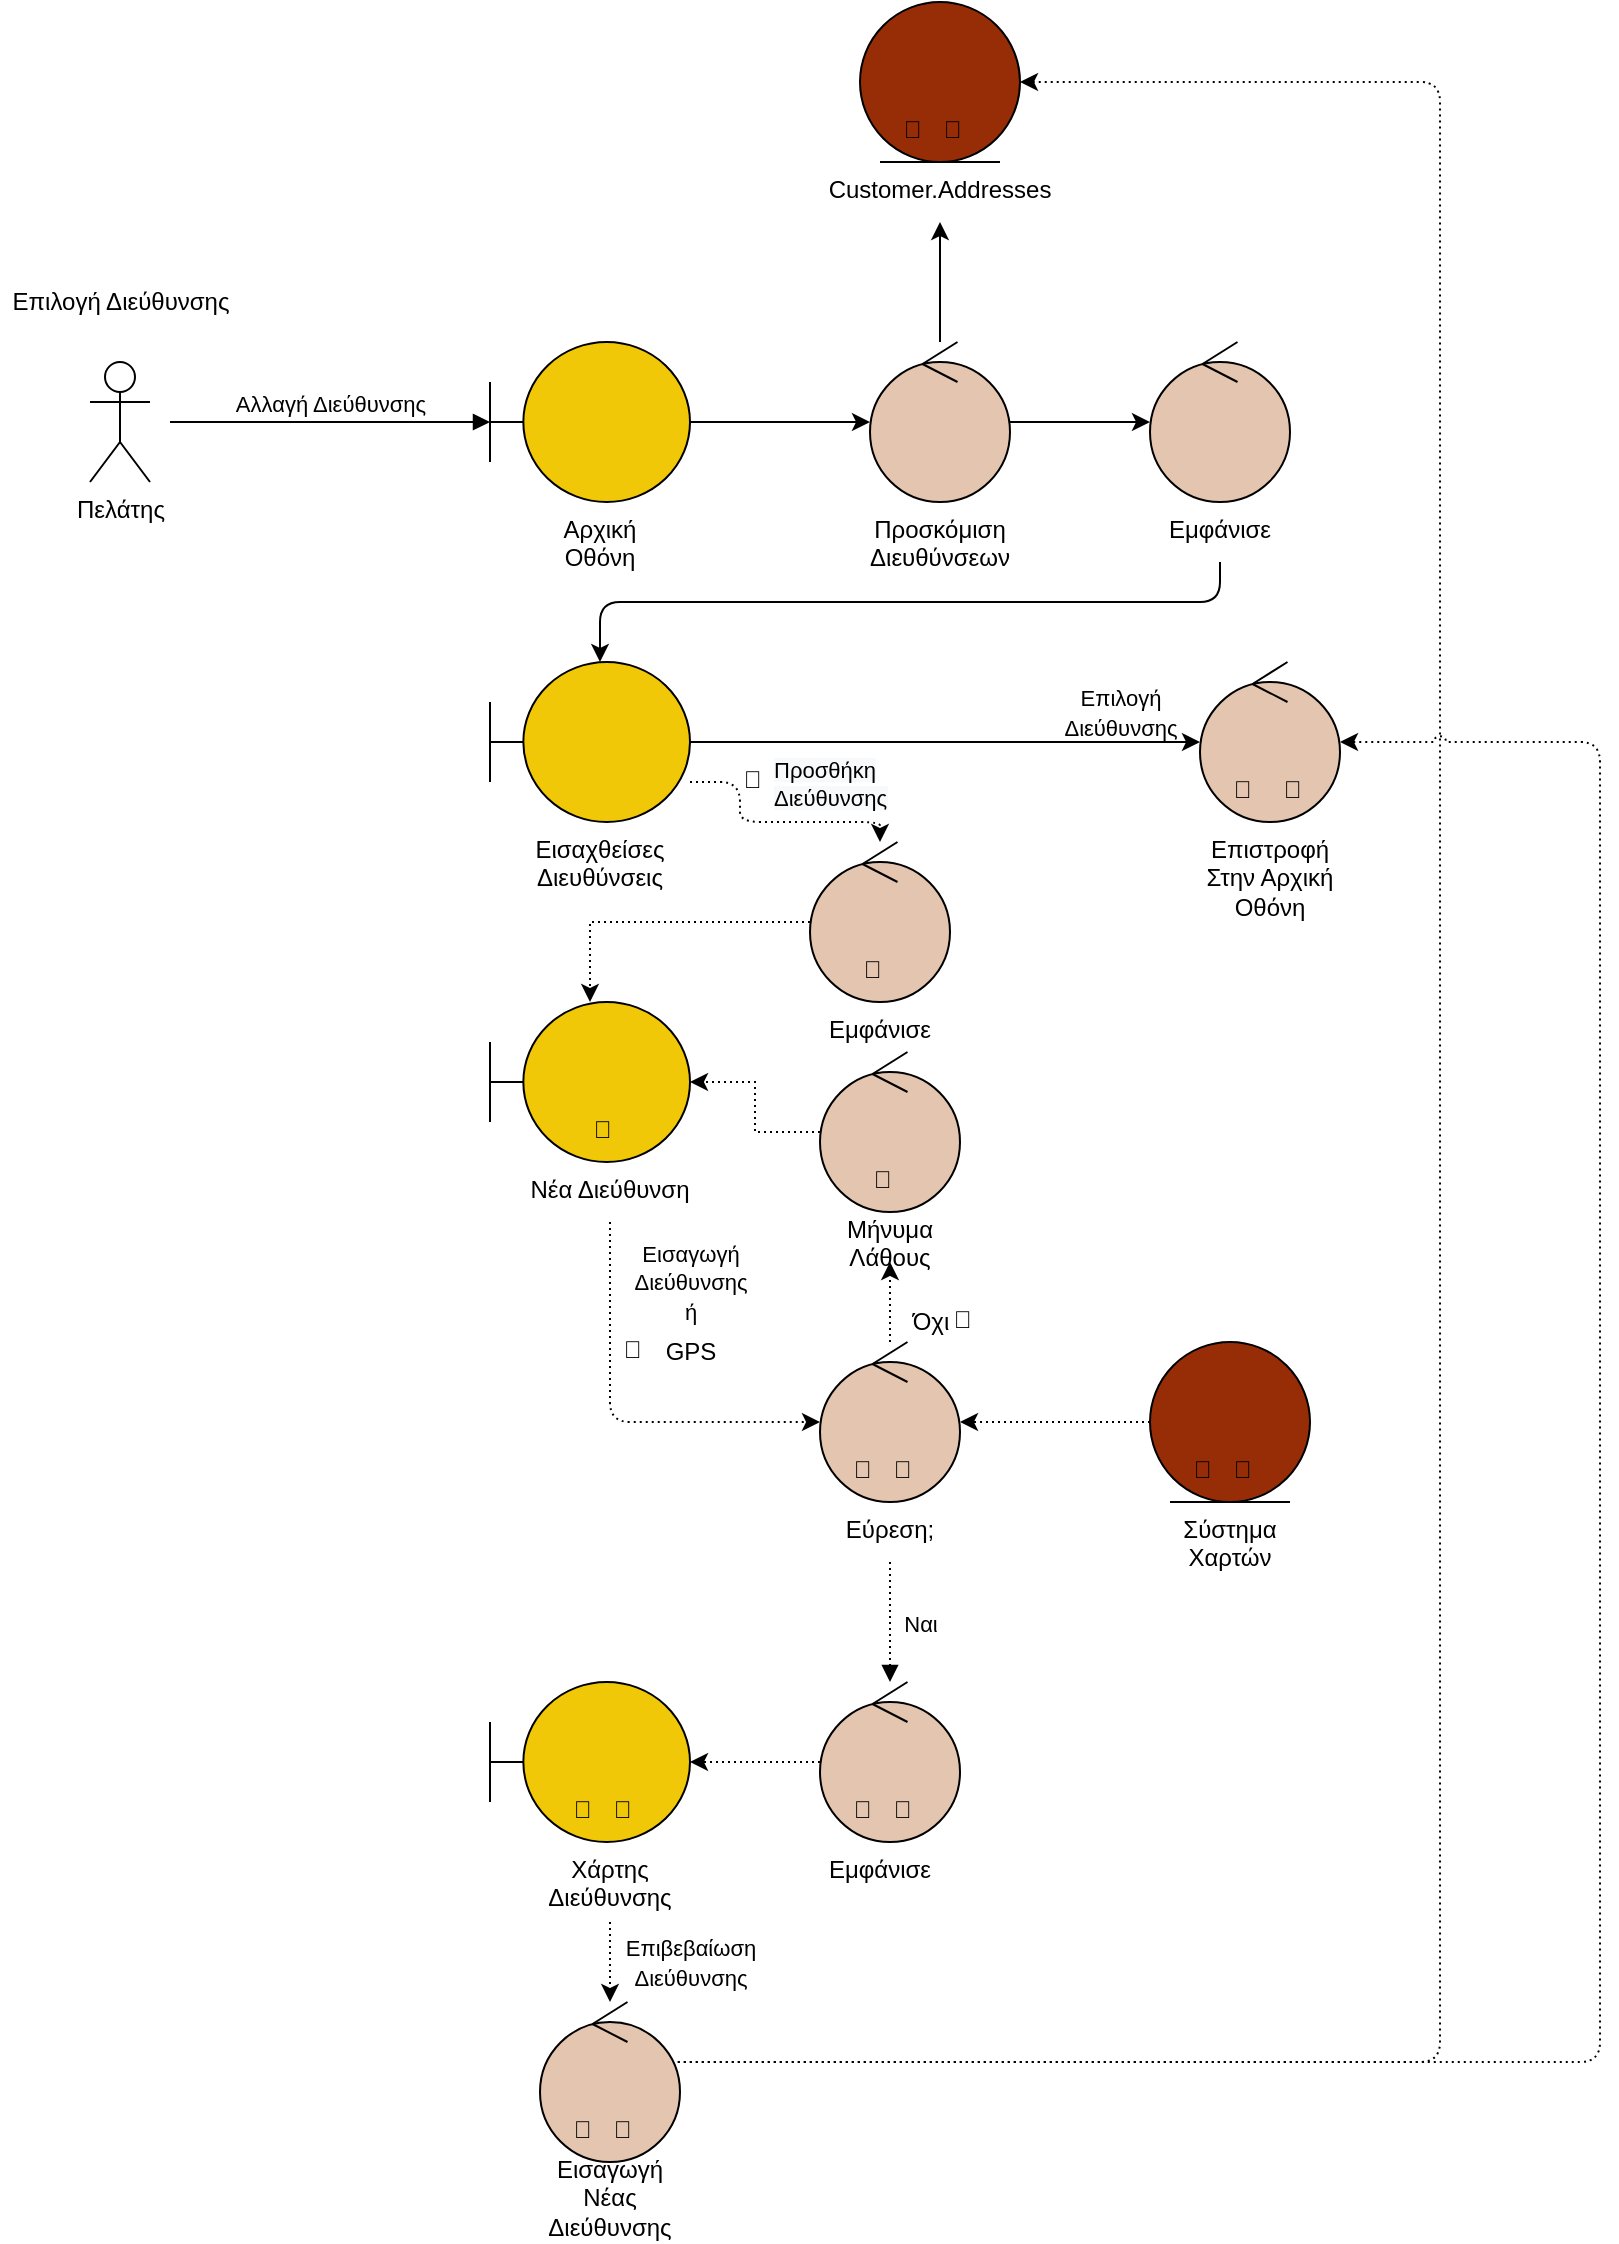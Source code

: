 <mxfile version="18.1.3"><diagram id="yCyBMPS3MhZm2c-9eRfR" name="Page-1"><mxGraphModel dx="834" dy="430" grid="1" gridSize="10" guides="1" tooltips="1" connect="1" arrows="1" fold="1" page="1" pageScale="1" pageWidth="850" pageHeight="1100" math="0" shadow="0"><root><mxCell id="0"/><mxCell id="1" parent="0"/><mxCell id="076iKT_qOLnqT8b4AHd8-48" value="" style="ellipse;shape=umlEntity;whiteSpace=wrap;html=1;fillColor=#972D07;fontColor=#ffffff;strokeColor=#000000;labelBackgroundColor=none;align=center;" parent="1" vertex="1"><mxGeometry x="700" y="150" width="80" height="80" as="geometry"/></mxCell><mxCell id="076iKT_qOLnqT8b4AHd8-49" value="" style="ellipse;shape=umlControl;whiteSpace=wrap;html=1;fillColor=#E4C5AF;fontColor=#000000;strokeColor=#000000;labelBackgroundColor=none;align=center;" parent="1" vertex="1"><mxGeometry x="680" y="675" width="70" height="80" as="geometry"/></mxCell><mxCell id="076iKT_qOLnqT8b4AHd8-50" value="Πελάτης" style="shape=umlActor;verticalLabelPosition=bottom;verticalAlign=top;html=1;labelBackgroundColor=none;align=center;" parent="1" vertex="1"><mxGeometry x="315" y="330" width="30" height="60" as="geometry"/></mxCell><mxCell id="076iKT_qOLnqT8b4AHd8-51" style="edgeStyle=orthogonalEdgeStyle;rounded=0;orthogonalLoop=1;jettySize=auto;html=1;labelBackgroundColor=none;align=center;" parent="1" source="076iKT_qOLnqT8b4AHd8-52" target="076iKT_qOLnqT8b4AHd8-56" edge="1"><mxGeometry relative="1" as="geometry"/></mxCell><mxCell id="076iKT_qOLnqT8b4AHd8-52" value="" style="shape=umlBoundary;whiteSpace=wrap;html=1;labelBackgroundColor=none;align=center;fillColor=#F0C808;" parent="1" vertex="1"><mxGeometry x="515" y="320" width="100" height="80" as="geometry"/></mxCell><mxCell id="076iKT_qOLnqT8b4AHd8-53" value="Αλλαγή Διεύθυνσης" style="html=1;verticalAlign=bottom;endArrow=block;rounded=0;labelBackgroundColor=none;align=center;" parent="1" target="076iKT_qOLnqT8b4AHd8-52" edge="1"><mxGeometry width="80" relative="1" as="geometry"><mxPoint x="355" y="360" as="sourcePoint"/><mxPoint x="695" y="440" as="targetPoint"/></mxGeometry></mxCell><mxCell id="076iKT_qOLnqT8b4AHd8-54" style="edgeStyle=orthogonalEdgeStyle;rounded=1;orthogonalLoop=1;jettySize=auto;html=1;labelBackgroundColor=none;align=center;" parent="1" source="076iKT_qOLnqT8b4AHd8-79" target="076iKT_qOLnqT8b4AHd8-58" edge="1"><mxGeometry relative="1" as="geometry"><Array as="points"><mxPoint x="880" y="450"/><mxPoint x="570" y="450"/></Array></mxGeometry></mxCell><mxCell id="076iKT_qOLnqT8b4AHd8-55" style="edgeStyle=orthogonalEdgeStyle;rounded=0;orthogonalLoop=1;jettySize=auto;html=1;" parent="1" source="076iKT_qOLnqT8b4AHd8-56" target="076iKT_qOLnqT8b4AHd8-113" edge="1"><mxGeometry relative="1" as="geometry"/></mxCell><mxCell id="076iKT_qOLnqT8b4AHd8-56" value="" style="ellipse;shape=umlControl;whiteSpace=wrap;html=1;labelBackgroundColor=none;align=center;fillColor=#E4C5AF;" parent="1" vertex="1"><mxGeometry x="705" y="320" width="70" height="80" as="geometry"/></mxCell><mxCell id="076iKT_qOLnqT8b4AHd8-57" value="" style="edgeStyle=orthogonalEdgeStyle;rounded=1;orthogonalLoop=1;jettySize=auto;html=1;endArrow=classic;endFill=1;" parent="1" source="076iKT_qOLnqT8b4AHd8-58" target="076iKT_qOLnqT8b4AHd8-92" edge="1"><mxGeometry relative="1" as="geometry"><mxPoint x="675" y="520" as="targetPoint"/><Array as="points"><mxPoint x="820" y="520"/><mxPoint x="820" y="520"/></Array></mxGeometry></mxCell><mxCell id="076iKT_qOLnqT8b4AHd8-58" value="" style="shape=umlBoundary;whiteSpace=wrap;html=1;labelBackgroundColor=none;align=center;fillColor=#F0C808;" parent="1" vertex="1"><mxGeometry x="515" y="480" width="100" height="80" as="geometry"/></mxCell><mxCell id="076iKT_qOLnqT8b4AHd8-60" style="edgeStyle=orthogonalEdgeStyle;rounded=1;orthogonalLoop=1;jettySize=auto;html=1;fillColor=#e51400;strokeColor=#000000;labelBackgroundColor=none;align=center;dashed=1;dashPattern=1 2;" parent="1" source="076iKT_qOLnqT8b4AHd8-58" target="076iKT_qOLnqT8b4AHd8-74" edge="1"><mxGeometry relative="1" as="geometry"><Array as="points"><mxPoint x="640" y="540"/><mxPoint x="640" y="560"/><mxPoint x="710" y="560"/></Array><mxPoint x="710" y="610" as="sourcePoint"/></mxGeometry></mxCell><mxCell id="076iKT_qOLnqT8b4AHd8-62" style="edgeStyle=orthogonalEdgeStyle;orthogonalLoop=1;jettySize=auto;html=1;fillColor=#0050ef;strokeColor=#000000;labelBackgroundColor=none;exitX=0.5;exitY=1;exitDx=0;exitDy=0;align=center;dashed=1;dashPattern=1 2;rounded=1;" parent="1" source="076iKT_qOLnqT8b4AHd8-81" target="076iKT_qOLnqT8b4AHd8-68" edge="1"><mxGeometry relative="1" as="geometry"><Array as="points"><mxPoint x="575" y="860.0"/></Array></mxGeometry></mxCell><mxCell id="076iKT_qOLnqT8b4AHd8-63" value="" style="shape=umlBoundary;whiteSpace=wrap;html=1;fillColor=#F0C808;fontColor=#ffffff;strokeColor=#000000;labelBackgroundColor=none;align=center;" parent="1" vertex="1"><mxGeometry x="515" y="650" width="100" height="80" as="geometry"/></mxCell><mxCell id="076iKT_qOLnqT8b4AHd8-65" value="" style="shape=umlBoundary;whiteSpace=wrap;html=1;fillColor=#F0C808;fontColor=#ffffff;strokeColor=#000000;labelBackgroundColor=none;align=center;" parent="1" vertex="1"><mxGeometry x="515" y="990.0" width="100" height="80" as="geometry"/></mxCell><mxCell id="076iKT_qOLnqT8b4AHd8-66" style="edgeStyle=orthogonalEdgeStyle;rounded=0;orthogonalLoop=1;jettySize=auto;html=1;fillColor=#e51400;strokeColor=#000000;labelBackgroundColor=none;align=center;dashed=1;dashPattern=1 2;" parent="1" source="076iKT_qOLnqT8b4AHd8-71" target="076iKT_qOLnqT8b4AHd8-68" edge="1"><mxGeometry relative="1" as="geometry"/></mxCell><mxCell id="076iKT_qOLnqT8b4AHd8-67" style="edgeStyle=orthogonalEdgeStyle;rounded=0;orthogonalLoop=1;jettySize=auto;html=1;dashed=1;dashPattern=1 2;" parent="1" source="076iKT_qOLnqT8b4AHd8-68" target="076iKT_qOLnqT8b4AHd8-117" edge="1"><mxGeometry relative="1" as="geometry"/></mxCell><mxCell id="076iKT_qOLnqT8b4AHd8-68" value="" style="ellipse;shape=umlControl;whiteSpace=wrap;html=1;fillColor=#E4C5AF;fontColor=#ffffff;strokeColor=#000000;labelBackgroundColor=none;align=center;" parent="1" vertex="1"><mxGeometry x="680" y="820.0" width="70" height="80" as="geometry"/></mxCell><mxCell id="076iKT_qOLnqT8b4AHd8-69" style="edgeStyle=orthogonalEdgeStyle;rounded=0;orthogonalLoop=1;jettySize=auto;html=1;fillColor=#e51400;strokeColor=#000000;labelBackgroundColor=none;align=center;dashed=1;dashPattern=1 2;" parent="1" source="076iKT_qOLnqT8b4AHd8-70" target="076iKT_qOLnqT8b4AHd8-65" edge="1"><mxGeometry relative="1" as="geometry"/></mxCell><mxCell id="076iKT_qOLnqT8b4AHd8-70" value="" style="ellipse;shape=umlControl;whiteSpace=wrap;html=1;fillColor=#E4C5AF;fontColor=#ffffff;strokeColor=#000000;labelBackgroundColor=none;align=center;" parent="1" vertex="1"><mxGeometry x="680" y="990.0" width="70" height="80" as="geometry"/></mxCell><mxCell id="076iKT_qOLnqT8b4AHd8-71" value="" style="ellipse;shape=umlEntity;whiteSpace=wrap;html=1;fillColor=#972D07;fontColor=#ffffff;strokeColor=#000000;labelBackgroundColor=none;align=center;" parent="1" vertex="1"><mxGeometry x="845" y="820.0" width="80" height="80" as="geometry"/></mxCell><mxCell id="076iKT_qOLnqT8b4AHd8-72" value="Ναι" style="html=1;verticalAlign=bottom;endArrow=block;rounded=0;fillColor=#e51400;strokeColor=#000000;labelBackgroundColor=none;exitX=0.5;exitY=1;exitDx=0;exitDy=0;align=center;dashed=1;dashPattern=1 2;" parent="1" source="076iKT_qOLnqT8b4AHd8-84" target="076iKT_qOLnqT8b4AHd8-70" edge="1"><mxGeometry x="0.333" y="15" width="80" relative="1" as="geometry"><mxPoint x="735" y="840.0" as="sourcePoint"/><mxPoint x="665" y="890.0" as="targetPoint"/><mxPoint as="offset"/></mxGeometry></mxCell><mxCell id="076iKT_qOLnqT8b4AHd8-73" style="edgeStyle=orthogonalEdgeStyle;rounded=0;orthogonalLoop=1;jettySize=auto;html=1;fillColor=#e3c800;strokeColor=#000000;labelBackgroundColor=none;align=center;dashed=1;dashPattern=1 2;" parent="1" source="076iKT_qOLnqT8b4AHd8-74" target="076iKT_qOLnqT8b4AHd8-63" edge="1"><mxGeometry relative="1" as="geometry"><Array as="points"><mxPoint x="565" y="610"/></Array></mxGeometry></mxCell><mxCell id="076iKT_qOLnqT8b4AHd8-74" value="" style="ellipse;shape=umlControl;whiteSpace=wrap;html=1;fillColor=#E4C5AF;fontColor=#000000;strokeColor=#000000;labelBackgroundColor=none;align=center;" parent="1" vertex="1"><mxGeometry x="675" y="570" width="70" height="80" as="geometry"/></mxCell><mxCell id="076iKT_qOLnqT8b4AHd8-77" value="Επιλογή Διεύθυνσης" style="text;html=1;align=center;verticalAlign=middle;resizable=0;points=[];autosize=1;strokeColor=none;fillColor=none;labelBackgroundColor=none;" parent="1" vertex="1"><mxGeometry x="270" y="290" width="120" height="20" as="geometry"/></mxCell><mxCell id="076iKT_qOLnqT8b4AHd8-78" value="&lt;meta charset=&quot;utf-8&quot;&gt;&lt;span style=&quot;color: rgb(0, 0, 0); font-family: helvetica; font-size: 12px; font-style: normal; font-weight: 400; letter-spacing: normal; text-indent: 0px; text-transform: none; word-spacing: 0px; display: inline; float: none;&quot;&gt;Αρχική&lt;/span&gt;&lt;br style=&quot;color: rgb(0, 0, 0); font-family: helvetica; font-size: 12px; font-style: normal; font-weight: 400; letter-spacing: normal; text-indent: 0px; text-transform: none; word-spacing: 0px;&quot;&gt;&lt;span style=&quot;color: rgb(0, 0, 0); font-family: helvetica; font-size: 12px; font-style: normal; font-weight: 400; letter-spacing: normal; text-indent: 0px; text-transform: none; word-spacing: 0px; display: inline; float: none;&quot;&gt;Οθόνη&lt;/span&gt;" style="text;whiteSpace=wrap;html=1;align=center;labelBackgroundColor=none;" parent="1" vertex="1"><mxGeometry x="535" y="400" width="70" height="40" as="geometry"/></mxCell><mxCell id="076iKT_qOLnqT8b4AHd8-79" value="&lt;meta charset=&quot;utf-8&quot;&gt;&lt;span style=&quot;color: rgb(0, 0, 0); font-family: helvetica; font-size: 12px; font-style: normal; font-weight: 400; letter-spacing: normal; text-indent: 0px; text-transform: none; word-spacing: 0px; display: inline; float: none;&quot;&gt;Εμφάνισε&lt;/span&gt;" style="text;whiteSpace=wrap;html=1;align=center;labelBackgroundColor=none;" parent="1" vertex="1"><mxGeometry x="840" y="400" width="80" height="30" as="geometry"/></mxCell><mxCell id="076iKT_qOLnqT8b4AHd8-80" value="&lt;meta charset=&quot;utf-8&quot;&gt;&lt;span style=&quot;color: rgb(0, 0, 0); font-family: helvetica; font-size: 12px; font-style: normal; font-weight: 400; letter-spacing: normal; text-indent: 0px; text-transform: none; word-spacing: 0px; display: inline; float: none;&quot;&gt;Εισαχθείσες&lt;/span&gt;&lt;br style=&quot;color: rgb(0, 0, 0); font-family: helvetica; font-size: 12px; font-style: normal; font-weight: 400; letter-spacing: normal; text-indent: 0px; text-transform: none; word-spacing: 0px;&quot;&gt;&lt;span style=&quot;color: rgb(0, 0, 0); font-family: helvetica; font-size: 12px; font-style: normal; font-weight: 400; letter-spacing: normal; text-indent: 0px; text-transform: none; word-spacing: 0px; display: inline; float: none;&quot;&gt;Διευθύνσεις&lt;/span&gt;" style="text;whiteSpace=wrap;html=1;labelBackgroundColor=none;align=center;" parent="1" vertex="1"><mxGeometry x="520" y="560" width="100" height="40" as="geometry"/></mxCell><mxCell id="076iKT_qOLnqT8b4AHd8-81" value="&lt;meta charset=&quot;utf-8&quot;&gt;&lt;span style=&quot;font-family: helvetica; font-size: 12px; font-style: normal; font-weight: 400; letter-spacing: normal; text-indent: 0px; text-transform: none; word-spacing: 0px; display: inline; float: none;&quot;&gt;Νέα Διεύθυνση&lt;/span&gt;" style="text;whiteSpace=wrap;html=1;fontColor=#000000;align=center;labelBackgroundColor=none;" parent="1" vertex="1"><mxGeometry x="520" y="730" width="110" height="30" as="geometry"/></mxCell><mxCell id="076iKT_qOLnqT8b4AHd8-82" value="&lt;meta charset=&quot;utf-8&quot;&gt;&lt;span style=&quot;color: rgb(0, 0, 0); font-family: helvetica; font-size: 12px; font-style: normal; font-weight: 400; letter-spacing: normal; text-indent: 0px; text-transform: none; word-spacing: 0px; display: inline; float: none;&quot;&gt;Εμφάνισε&lt;/span&gt;" style="text;whiteSpace=wrap;html=1;fontColor=#000000;labelBackgroundColor=none;align=center;" parent="1" vertex="1"><mxGeometry x="670" y="650" width="80" height="30" as="geometry"/></mxCell><mxCell id="076iKT_qOLnqT8b4AHd8-83" value="&lt;meta charset=&quot;utf-8&quot;&gt;&lt;span style=&quot;font-family: helvetica; font-size: 12px; font-style: normal; font-weight: 400; letter-spacing: normal; text-indent: 0px; text-transform: none; word-spacing: 0px; display: inline; float: none;&quot;&gt;Σύστημα&lt;/span&gt;&lt;br style=&quot;font-family: helvetica; font-size: 12px; font-style: normal; font-weight: 400; letter-spacing: normal; text-indent: 0px; text-transform: none; word-spacing: 0px;&quot;&gt;&lt;span style=&quot;font-family: helvetica; font-size: 12px; font-style: normal; font-weight: 400; letter-spacing: normal; text-indent: 0px; text-transform: none; word-spacing: 0px; display: inline; float: none;&quot;&gt;Χαρτών&lt;/span&gt;" style="text;whiteSpace=wrap;html=1;fontColor=#000000;align=center;labelBackgroundColor=none;" parent="1" vertex="1"><mxGeometry x="845" y="900.0" width="80" height="40" as="geometry"/></mxCell><mxCell id="076iKT_qOLnqT8b4AHd8-84" value="&lt;meta charset=&quot;utf-8&quot;&gt;&lt;span style=&quot;font-family: helvetica; font-size: 12px; font-style: normal; font-weight: 400; letter-spacing: normal; text-indent: 0px; text-transform: none; word-spacing: 0px; display: inline; float: none;&quot;&gt;Εύρεση;&lt;/span&gt;" style="text;whiteSpace=wrap;html=1;fontColor=#000000;align=center;labelBackgroundColor=none;" parent="1" vertex="1"><mxGeometry x="680" y="900.0" width="70" height="30" as="geometry"/></mxCell><mxCell id="076iKT_qOLnqT8b4AHd8-85" style="edgeStyle=orthogonalEdgeStyle;rounded=1;orthogonalLoop=1;jettySize=auto;html=1;endArrow=classic;endFill=1;dashed=1;dashPattern=1 2;" parent="1" source="076iKT_qOLnqT8b4AHd8-86" target="076iKT_qOLnqT8b4AHd8-89" edge="1"><mxGeometry relative="1" as="geometry"/></mxCell><mxCell id="076iKT_qOLnqT8b4AHd8-86" value="&lt;meta charset=&quot;utf-8&quot;&gt;&lt;span style=&quot;font-family: helvetica; font-size: 12px; font-style: normal; font-weight: 400; letter-spacing: normal; text-indent: 0px; text-transform: none; word-spacing: 0px; display: inline; float: none;&quot;&gt;Χάρτης&lt;/span&gt;&lt;br style=&quot;font-family: helvetica; font-size: 12px; font-style: normal; font-weight: 400; letter-spacing: normal; text-indent: 0px; text-transform: none; word-spacing: 0px;&quot;&gt;&lt;span style=&quot;font-family: helvetica; font-size: 12px; font-style: normal; font-weight: 400; letter-spacing: normal; text-indent: 0px; text-transform: none; word-spacing: 0px; display: inline; float: none;&quot;&gt;Διεύθυνσης&lt;/span&gt;" style="text;whiteSpace=wrap;html=1;fontColor=#000000;align=center;labelBackgroundColor=none;" parent="1" vertex="1"><mxGeometry x="530" y="1070" width="90" height="40" as="geometry"/></mxCell><mxCell id="076iKT_qOLnqT8b4AHd8-87" value="&lt;meta charset=&quot;utf-8&quot;&gt;&lt;span style=&quot;font-family: helvetica; font-size: 12px; font-style: normal; font-weight: 400; letter-spacing: normal; text-indent: 0px; text-transform: none; word-spacing: 0px; display: inline; float: none;&quot;&gt;Εμφάνισε&lt;/span&gt;" style="text;whiteSpace=wrap;html=1;fontColor=#000000;align=center;labelBackgroundColor=none;" parent="1" vertex="1"><mxGeometry x="670" y="1070" width="80" height="30" as="geometry"/></mxCell><mxCell id="076iKT_qOLnqT8b4AHd8-88" style="edgeStyle=orthogonalEdgeStyle;rounded=1;orthogonalLoop=1;jettySize=auto;html=1;endArrow=classic;endFill=1;dashed=1;dashPattern=1 2;" parent="1" source="076iKT_qOLnqT8b4AHd8-89" target="076iKT_qOLnqT8b4AHd8-48" edge="1"><mxGeometry relative="1" as="geometry"><mxPoint x="670.0" y="1180" as="targetPoint"/><Array as="points"><mxPoint x="990" y="1180"/><mxPoint x="990" y="190"/></Array></mxGeometry></mxCell><mxCell id="076iKT_qOLnqT8b4AHd8-89" value="" style="ellipse;shape=umlControl;whiteSpace=wrap;html=1;fillColor=#E4C5AF;fontColor=#ffffff;strokeColor=#000000;labelBackgroundColor=none;align=center;" parent="1" vertex="1"><mxGeometry x="540" y="1150" width="70" height="80" as="geometry"/></mxCell><mxCell id="076iKT_qOLnqT8b4AHd8-90" style="edgeStyle=orthogonalEdgeStyle;rounded=1;orthogonalLoop=1;jettySize=auto;html=1;dashed=1;dashPattern=1 2;jumpStyle=arc;" parent="1" source="076iKT_qOLnqT8b4AHd8-89" target="076iKT_qOLnqT8b4AHd8-92" edge="1"><mxGeometry relative="1" as="geometry"><Array as="points"><mxPoint x="1070" y="1180"/><mxPoint x="1070" y="520"/></Array></mxGeometry></mxCell><mxCell id="076iKT_qOLnqT8b4AHd8-91" value="&lt;font face=&quot;helvetica&quot;&gt;Εισαγωγή&lt;br&gt;Νέας&lt;br&gt;Διεύθυνσης&lt;br&gt;&lt;/font&gt;" style="text;whiteSpace=wrap;html=1;fontColor=#000000;align=center;labelBackgroundColor=none;" parent="1" vertex="1"><mxGeometry x="535" y="1220" width="80" height="30" as="geometry"/></mxCell><mxCell id="076iKT_qOLnqT8b4AHd8-92" value="" style="ellipse;shape=umlControl;whiteSpace=wrap;html=1;fillColor=#E4C5AF;fontColor=#ffffff;strokeColor=#000000;labelBackgroundColor=none;align=center;" parent="1" vertex="1"><mxGeometry x="870" y="480" width="70" height="80" as="geometry"/></mxCell><mxCell id="076iKT_qOLnqT8b4AHd8-93" value="&lt;font face=&quot;helvetica&quot;&gt;Επιστροφή&lt;br&gt;Στην Αρχική&lt;br&gt;Οθόνη&lt;br&gt;&lt;/font&gt;" style="text;whiteSpace=wrap;html=1;align=center;labelBackgroundColor=none;fontColor=#000000;" parent="1" vertex="1"><mxGeometry x="830" y="560" width="150" height="30" as="geometry"/></mxCell><mxCell id="076iKT_qOLnqT8b4AHd8-108" value="Όχι" style="text;html=1;align=center;verticalAlign=middle;resizable=0;points=[];autosize=1;strokeColor=none;fillColor=none;" parent="1" vertex="1"><mxGeometry x="720" y="800.0" width="30" height="20" as="geometry"/></mxCell><mxCell id="076iKT_qOLnqT8b4AHd8-112" style="edgeStyle=orthogonalEdgeStyle;rounded=0;orthogonalLoop=1;jettySize=auto;html=1;" parent="1" source="076iKT_qOLnqT8b4AHd8-56" target="076iKT_qOLnqT8b4AHd8-115" edge="1"><mxGeometry relative="1" as="geometry"><Array as="points"><mxPoint x="740" y="235"/></Array></mxGeometry></mxCell><mxCell id="076iKT_qOLnqT8b4AHd8-113" value="" style="ellipse;shape=umlControl;whiteSpace=wrap;html=1;labelBackgroundColor=none;align=center;fillColor=#E4C5AF;" parent="1" vertex="1"><mxGeometry x="845" y="320" width="70" height="80" as="geometry"/></mxCell><mxCell id="076iKT_qOLnqT8b4AHd8-114" value="&lt;span style=&quot;color: rgb(0, 0, 0); font-family: helvetica; font-size: 12px; font-style: normal; font-weight: 400; letter-spacing: normal; text-indent: 0px; text-transform: none; word-spacing: 0px; display: inline; float: none;&quot;&gt;Προσκόμιση&lt;br&gt;Διευθύνσεων&lt;br&gt;&lt;/span&gt;" style="text;whiteSpace=wrap;html=1;align=center;labelBackgroundColor=none;" parent="1" vertex="1"><mxGeometry x="700" y="400" width="80" height="30" as="geometry"/></mxCell><mxCell id="076iKT_qOLnqT8b4AHd8-115" value="&lt;span style=&quot;color: rgb(0, 0, 0); font-family: helvetica; font-size: 12px; font-style: normal; font-weight: 400; letter-spacing: normal; text-indent: 0px; text-transform: none; word-spacing: 0px; display: inline; float: none;&quot;&gt;Customer.Addresses&lt;br&gt;&lt;/span&gt;" style="text;whiteSpace=wrap;html=1;align=center;labelBackgroundColor=none;" parent="1" vertex="1"><mxGeometry x="700" y="230" width="80" height="30" as="geometry"/></mxCell><mxCell id="076iKT_qOLnqT8b4AHd8-116" style="edgeStyle=orthogonalEdgeStyle;rounded=0;orthogonalLoop=1;jettySize=auto;html=1;dashed=1;dashPattern=1 2;" parent="1" source="076iKT_qOLnqT8b4AHd8-49" target="076iKT_qOLnqT8b4AHd8-63" edge="1"><mxGeometry relative="1" as="geometry"/></mxCell><mxCell id="076iKT_qOLnqT8b4AHd8-117" value="&lt;span style=&quot;color: rgb(0, 0, 0); font-family: helvetica; font-size: 12px; font-style: normal; font-weight: 400; letter-spacing: normal; text-indent: 0px; text-transform: none; word-spacing: 0px; display: inline; float: none;&quot;&gt;Μήνυμα Λάθους&lt;/span&gt;" style="text;whiteSpace=wrap;html=1;fontColor=#000000;labelBackgroundColor=none;align=center;" parent="1" vertex="1"><mxGeometry x="675" y="750" width="80" height="30" as="geometry"/></mxCell><mxCell id="076iKT_qOLnqT8b4AHd8-125" value="&lt;span style=&quot;font-size: 11px;&quot;&gt;Επιλογή&lt;/span&gt;&lt;br style=&quot;font-size: 11px;&quot;&gt;&lt;span style=&quot;font-size: 11px;&quot;&gt;Διεύθυνσης&lt;/span&gt;" style="text;html=1;align=center;verticalAlign=middle;resizable=0;points=[];autosize=1;strokeColor=none;fillColor=none;" parent="1" vertex="1"><mxGeometry x="795" y="485" width="70" height="40" as="geometry"/></mxCell><mxCell id="076iKT_qOLnqT8b4AHd8-126" value="&lt;span style=&quot;color: rgb(0, 0, 0); font-family: Helvetica; font-size: 11px; font-style: normal; font-variant-ligatures: normal; font-variant-caps: normal; font-weight: 400; letter-spacing: normal; orphans: 2; text-align: center; text-indent: 0px; text-transform: none; widows: 2; word-spacing: 0px; -webkit-text-stroke-width: 0px; background-color: rgb(248, 249, 250); text-decoration-thickness: initial; text-decoration-style: initial; text-decoration-color: initial; float: none; display: inline !important;&quot;&gt;Προσθήκη&lt;/span&gt;&lt;br style=&quot;color: rgb(0, 0, 0); font-family: Helvetica; font-size: 11px; font-style: normal; font-variant-ligatures: normal; font-variant-caps: normal; font-weight: 400; letter-spacing: normal; orphans: 2; text-align: center; text-indent: 0px; text-transform: none; widows: 2; word-spacing: 0px; -webkit-text-stroke-width: 0px; background-color: rgb(248, 249, 250); text-decoration-thickness: initial; text-decoration-style: initial; text-decoration-color: initial;&quot;&gt;&lt;span style=&quot;color: rgb(0, 0, 0); font-family: Helvetica; font-size: 11px; font-style: normal; font-variant-ligatures: normal; font-variant-caps: normal; font-weight: 400; letter-spacing: normal; orphans: 2; text-align: center; text-indent: 0px; text-transform: none; widows: 2; word-spacing: 0px; -webkit-text-stroke-width: 0px; background-color: rgb(248, 249, 250); text-decoration-thickness: initial; text-decoration-style: initial; text-decoration-color: initial; float: none; display: inline !important;&quot;&gt;Διεύθυνσης&lt;/span&gt;" style="text;whiteSpace=wrap;html=1;" parent="1" vertex="1"><mxGeometry x="655" y="520" width="80" height="50" as="geometry"/></mxCell><mxCell id="076iKT_qOLnqT8b4AHd8-128" value="&lt;span style=&quot;font-size: 11px;&quot;&gt;Εισαγωγή&lt;/span&gt;&lt;br style=&quot;font-size: 11px;&quot;&gt;&lt;span style=&quot;font-size: 11px;&quot;&gt;Διεύθυνσης&lt;br&gt;ή&lt;br&gt;&lt;/span&gt;" style="text;html=1;align=center;verticalAlign=middle;resizable=0;points=[];autosize=1;strokeColor=none;fillColor=none;" parent="1" vertex="1"><mxGeometry x="580" y="765" width="70" height="50" as="geometry"/></mxCell><mxCell id="076iKT_qOLnqT8b4AHd8-129" value="GPS" style="text;html=1;align=center;verticalAlign=middle;resizable=0;points=[];autosize=1;strokeColor=none;fillColor=none;" parent="1" vertex="1"><mxGeometry x="595" y="815" width="40" height="20" as="geometry"/></mxCell><mxCell id="076iKT_qOLnqT8b4AHd8-131" value="&lt;span style=&quot;font-size: 11px;&quot;&gt;Επιβεβαίωση&lt;/span&gt;&lt;br style=&quot;font-size: 11px;&quot;&gt;&lt;span style=&quot;font-size: 11px;&quot;&gt;Διεύθυνσης&lt;/span&gt;" style="text;html=1;align=center;verticalAlign=middle;resizable=0;points=[];autosize=1;strokeColor=none;fillColor=none;" parent="1" vertex="1"><mxGeometry x="575" y="1110" width="80" height="40" as="geometry"/></mxCell><mxCell id="r4wVTrDE0J4be1Q18Dnn-4" value="🍕" style="text;whiteSpace=wrap;html=1;" vertex="1" parent="1"><mxGeometry x="640" y="525" width="40" height="30" as="geometry"/></mxCell><mxCell id="r4wVTrDE0J4be1Q18Dnn-5" value="🍕" style="text;whiteSpace=wrap;html=1;" vertex="1" parent="1"><mxGeometry x="700" y="620" width="40" height="30" as="geometry"/></mxCell><mxCell id="r4wVTrDE0J4be1Q18Dnn-6" value="🍕" style="text;whiteSpace=wrap;html=1;" vertex="1" parent="1"><mxGeometry x="565" y="700" width="40" height="30" as="geometry"/></mxCell><mxCell id="r4wVTrDE0J4be1Q18Dnn-7" value="🍕" style="text;whiteSpace=wrap;html=1;" vertex="1" parent="1"><mxGeometry x="695" y="870" width="40" height="30" as="geometry"/></mxCell><mxCell id="r4wVTrDE0J4be1Q18Dnn-8" value="🍕" style="text;whiteSpace=wrap;html=1;" vertex="1" parent="1"><mxGeometry x="695" y="1040" width="40" height="30" as="geometry"/></mxCell><mxCell id="r4wVTrDE0J4be1Q18Dnn-10" value="🍕" style="text;whiteSpace=wrap;html=1;" vertex="1" parent="1"><mxGeometry x="555" y="1200" width="40" height="30" as="geometry"/></mxCell><mxCell id="r4wVTrDE0J4be1Q18Dnn-9" value="🍕" style="text;whiteSpace=wrap;html=1;" vertex="1" parent="1"><mxGeometry x="555" y="1040" width="40" height="30" as="geometry"/></mxCell><mxCell id="r4wVTrDE0J4be1Q18Dnn-11" value="🍔" style="text;whiteSpace=wrap;html=1;" vertex="1" parent="1"><mxGeometry x="580" y="810" width="40" height="30" as="geometry"/></mxCell><mxCell id="r4wVTrDE0J4be1Q18Dnn-12" value="🍔" style="text;whiteSpace=wrap;html=1;" vertex="1" parent="1"><mxGeometry x="715" y="870" width="40" height="30" as="geometry"/></mxCell><mxCell id="r4wVTrDE0J4be1Q18Dnn-13" value="🍔" style="text;whiteSpace=wrap;html=1;" vertex="1" parent="1"><mxGeometry x="715" y="1040" width="40" height="30" as="geometry"/></mxCell><mxCell id="r4wVTrDE0J4be1Q18Dnn-14" value="🍔" style="text;whiteSpace=wrap;html=1;" vertex="1" parent="1"><mxGeometry x="575" y="1040" width="40" height="30" as="geometry"/></mxCell><mxCell id="r4wVTrDE0J4be1Q18Dnn-15" value="🍔" style="text;whiteSpace=wrap;html=1;" vertex="1" parent="1"><mxGeometry x="575" y="1200" width="40" height="30" as="geometry"/></mxCell><mxCell id="r4wVTrDE0J4be1Q18Dnn-16" value="🍕" style="text;whiteSpace=wrap;html=1;" vertex="1" parent="1"><mxGeometry x="885" y="530" width="40" height="30" as="geometry"/></mxCell><mxCell id="r4wVTrDE0J4be1Q18Dnn-18" value="🍔" style="text;whiteSpace=wrap;html=1;" vertex="1" parent="1"><mxGeometry x="910" y="530" width="40" height="30" as="geometry"/></mxCell><mxCell id="r4wVTrDE0J4be1Q18Dnn-19" value="🍕" style="text;whiteSpace=wrap;html=1;" vertex="1" parent="1"><mxGeometry x="865" y="870" width="40" height="30" as="geometry"/></mxCell><mxCell id="r4wVTrDE0J4be1Q18Dnn-20" value="🍔" style="text;whiteSpace=wrap;html=1;" vertex="1" parent="1"><mxGeometry x="885" y="870" width="40" height="30" as="geometry"/></mxCell><mxCell id="r4wVTrDE0J4be1Q18Dnn-21" value="🥗" style="text;whiteSpace=wrap;html=1;" vertex="1" parent="1"><mxGeometry x="745" y="795" width="40" height="30" as="geometry"/></mxCell><mxCell id="r4wVTrDE0J4be1Q18Dnn-22" value="🥗" style="text;whiteSpace=wrap;html=1;" vertex="1" parent="1"><mxGeometry x="705" y="725" width="40" height="30" as="geometry"/></mxCell><mxCell id="r4wVTrDE0J4be1Q18Dnn-23" value="🍕" style="text;whiteSpace=wrap;html=1;" vertex="1" parent="1"><mxGeometry x="720" y="200" width="40" height="30" as="geometry"/></mxCell><mxCell id="r4wVTrDE0J4be1Q18Dnn-24" value="🍔" style="text;whiteSpace=wrap;html=1;" vertex="1" parent="1"><mxGeometry x="740" y="200" width="40" height="30" as="geometry"/></mxCell></root></mxGraphModel></diagram></mxfile>